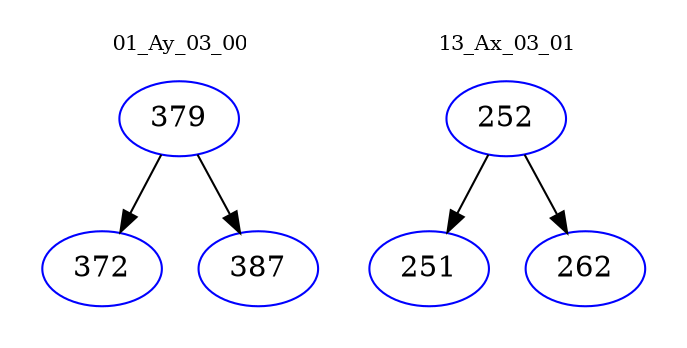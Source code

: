 digraph{
subgraph cluster_0 {
color = white
label = "01_Ay_03_00";
fontsize=10;
T0_379 [label="379", color="blue"]
T0_379 -> T0_372 [color="black"]
T0_372 [label="372", color="blue"]
T0_379 -> T0_387 [color="black"]
T0_387 [label="387", color="blue"]
}
subgraph cluster_1 {
color = white
label = "13_Ax_03_01";
fontsize=10;
T1_252 [label="252", color="blue"]
T1_252 -> T1_251 [color="black"]
T1_251 [label="251", color="blue"]
T1_252 -> T1_262 [color="black"]
T1_262 [label="262", color="blue"]
}
}
